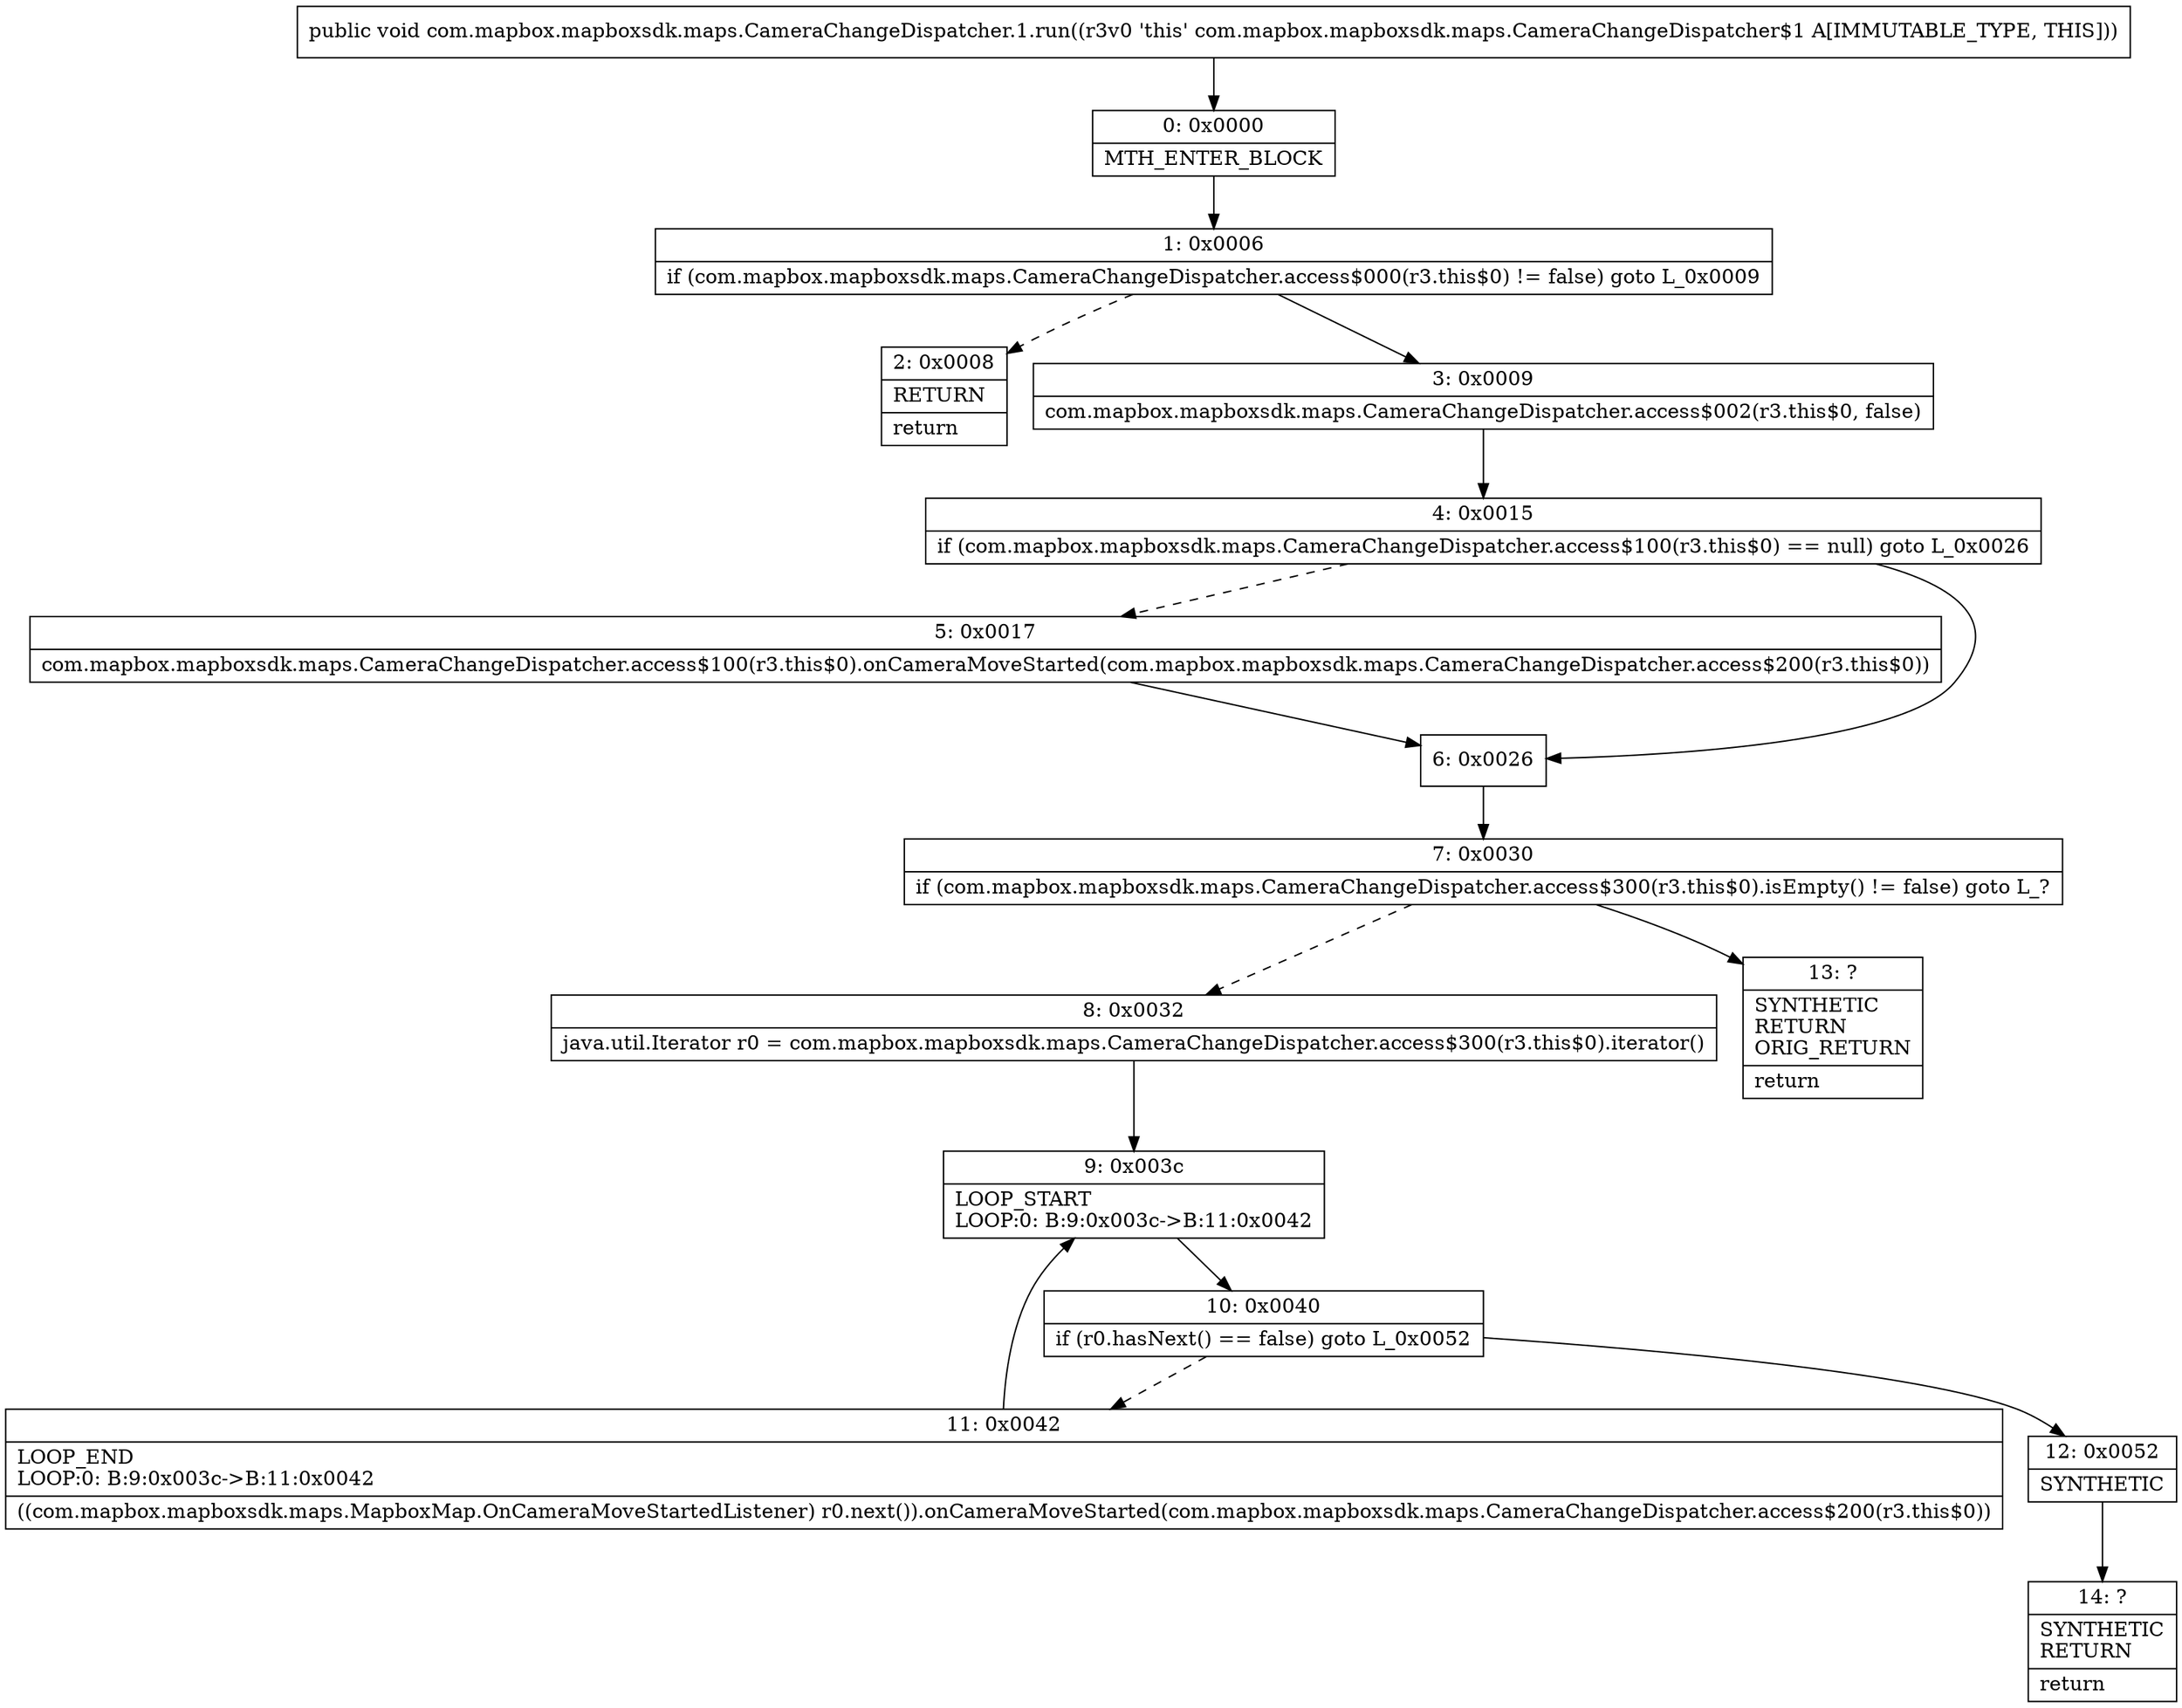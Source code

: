digraph "CFG forcom.mapbox.mapboxsdk.maps.CameraChangeDispatcher.1.run()V" {
Node_0 [shape=record,label="{0\:\ 0x0000|MTH_ENTER_BLOCK\l}"];
Node_1 [shape=record,label="{1\:\ 0x0006|if (com.mapbox.mapboxsdk.maps.CameraChangeDispatcher.access$000(r3.this$0) != false) goto L_0x0009\l}"];
Node_2 [shape=record,label="{2\:\ 0x0008|RETURN\l|return\l}"];
Node_3 [shape=record,label="{3\:\ 0x0009|com.mapbox.mapboxsdk.maps.CameraChangeDispatcher.access$002(r3.this$0, false)\l}"];
Node_4 [shape=record,label="{4\:\ 0x0015|if (com.mapbox.mapboxsdk.maps.CameraChangeDispatcher.access$100(r3.this$0) == null) goto L_0x0026\l}"];
Node_5 [shape=record,label="{5\:\ 0x0017|com.mapbox.mapboxsdk.maps.CameraChangeDispatcher.access$100(r3.this$0).onCameraMoveStarted(com.mapbox.mapboxsdk.maps.CameraChangeDispatcher.access$200(r3.this$0))\l}"];
Node_6 [shape=record,label="{6\:\ 0x0026}"];
Node_7 [shape=record,label="{7\:\ 0x0030|if (com.mapbox.mapboxsdk.maps.CameraChangeDispatcher.access$300(r3.this$0).isEmpty() != false) goto L_?\l}"];
Node_8 [shape=record,label="{8\:\ 0x0032|java.util.Iterator r0 = com.mapbox.mapboxsdk.maps.CameraChangeDispatcher.access$300(r3.this$0).iterator()\l}"];
Node_9 [shape=record,label="{9\:\ 0x003c|LOOP_START\lLOOP:0: B:9:0x003c\-\>B:11:0x0042\l}"];
Node_10 [shape=record,label="{10\:\ 0x0040|if (r0.hasNext() == false) goto L_0x0052\l}"];
Node_11 [shape=record,label="{11\:\ 0x0042|LOOP_END\lLOOP:0: B:9:0x003c\-\>B:11:0x0042\l|((com.mapbox.mapboxsdk.maps.MapboxMap.OnCameraMoveStartedListener) r0.next()).onCameraMoveStarted(com.mapbox.mapboxsdk.maps.CameraChangeDispatcher.access$200(r3.this$0))\l}"];
Node_12 [shape=record,label="{12\:\ 0x0052|SYNTHETIC\l}"];
Node_13 [shape=record,label="{13\:\ ?|SYNTHETIC\lRETURN\lORIG_RETURN\l|return\l}"];
Node_14 [shape=record,label="{14\:\ ?|SYNTHETIC\lRETURN\l|return\l}"];
MethodNode[shape=record,label="{public void com.mapbox.mapboxsdk.maps.CameraChangeDispatcher.1.run((r3v0 'this' com.mapbox.mapboxsdk.maps.CameraChangeDispatcher$1 A[IMMUTABLE_TYPE, THIS])) }"];
MethodNode -> Node_0;
Node_0 -> Node_1;
Node_1 -> Node_2[style=dashed];
Node_1 -> Node_3;
Node_3 -> Node_4;
Node_4 -> Node_5[style=dashed];
Node_4 -> Node_6;
Node_5 -> Node_6;
Node_6 -> Node_7;
Node_7 -> Node_8[style=dashed];
Node_7 -> Node_13;
Node_8 -> Node_9;
Node_9 -> Node_10;
Node_10 -> Node_11[style=dashed];
Node_10 -> Node_12;
Node_11 -> Node_9;
Node_12 -> Node_14;
}

